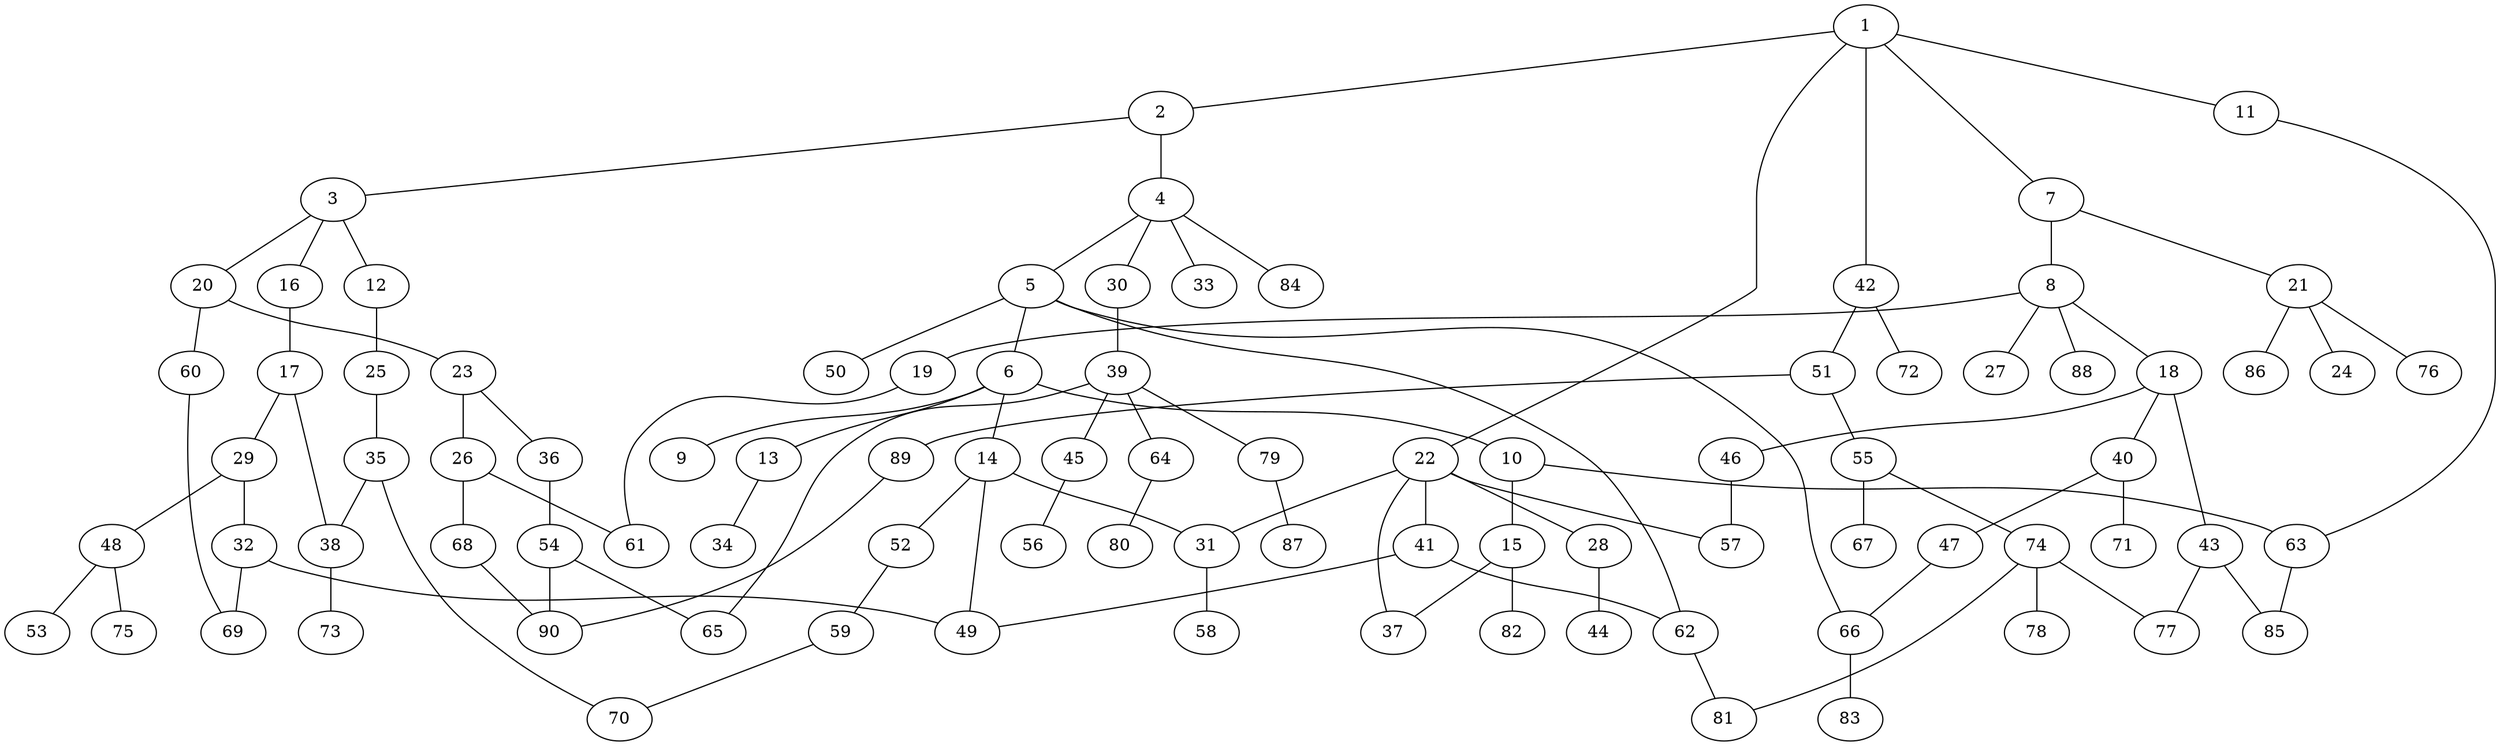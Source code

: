 graph graphname {1--2
1--7
1--11
1--22
1--42
2--3
2--4
3--12
3--16
3--20
4--5
4--30
4--33
4--84
5--6
5--50
5--62
5--66
6--9
6--10
6--13
6--14
7--8
7--21
8--18
8--19
8--27
8--88
10--15
10--63
11--63
12--25
13--34
14--31
14--49
14--52
15--37
15--82
16--17
17--29
17--38
18--40
18--43
18--46
19--61
20--23
20--60
21--24
21--76
21--86
22--28
22--31
22--37
22--41
22--57
23--26
23--36
25--35
26--61
26--68
28--44
29--32
29--48
30--39
31--58
32--49
32--69
35--38
35--70
36--54
38--73
39--45
39--64
39--65
39--79
40--47
40--71
41--49
41--62
42--51
42--72
43--77
43--85
45--56
46--57
47--66
48--53
48--75
51--55
51--89
52--59
54--65
54--90
55--67
55--74
59--70
60--69
62--81
63--85
64--80
66--83
68--90
74--77
74--78
74--81
79--87
89--90
}